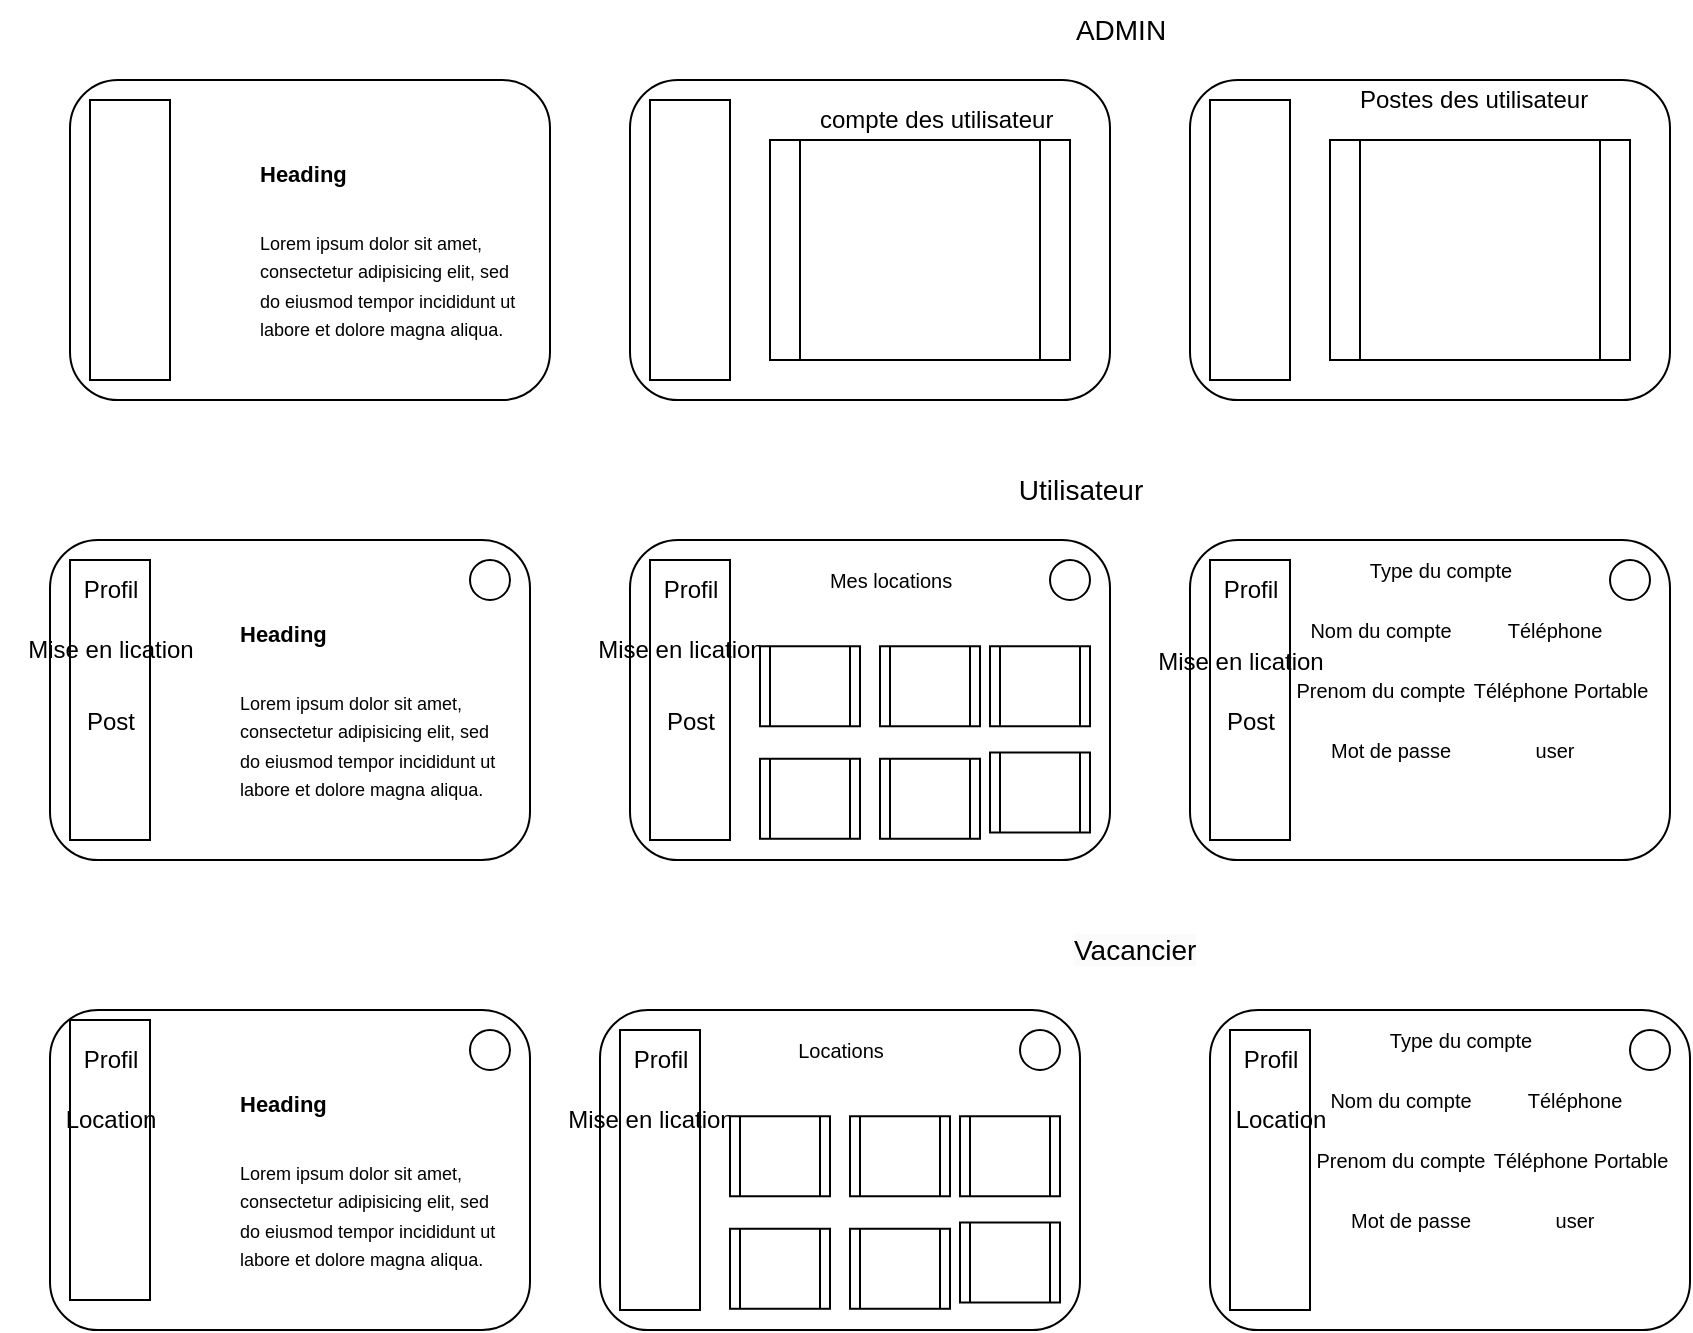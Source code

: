 <mxfile version="20.8.16" type="device"><diagram name="Page-1" id="xWRLw3RsQlxHdDztz-68"><mxGraphModel dx="1036" dy="750" grid="1" gridSize="10" guides="1" tooltips="1" connect="1" arrows="1" fold="1" page="1" pageScale="1" pageWidth="827" pageHeight="1169" math="0" shadow="0"><root><mxCell id="0"/><mxCell id="1" parent="0"/><mxCell id="mY7nZqozZcySCIN-nUUZ-54" value="" style="rounded=1;whiteSpace=wrap;html=1;" vertex="1" parent="1"><mxGeometry x="30" y="505" width="240" height="160" as="geometry"/></mxCell><mxCell id="mY7nZqozZcySCIN-nUUZ-113" value="" style="rounded=0;whiteSpace=wrap;html=1;fontSize=9;" vertex="1" parent="1"><mxGeometry x="40" y="510" width="40" height="140" as="geometry"/></mxCell><mxCell id="mY7nZqozZcySCIN-nUUZ-1" value="" style="rounded=1;whiteSpace=wrap;html=1;" vertex="1" parent="1"><mxGeometry x="40" y="40" width="240" height="160" as="geometry"/></mxCell><mxCell id="mY7nZqozZcySCIN-nUUZ-2" value="&lt;h1&gt;&lt;font style=&quot;font-size: 11px;&quot;&gt;Heading&lt;/font&gt;&lt;/h1&gt;&lt;p&gt;&lt;font style=&quot;font-size: 9px;&quot;&gt;Lorem ipsum dolor sit amet, consectetur adipisicing elit, sed do eiusmod tempor incididunt ut labore et dolore magna aliqua.&lt;/font&gt;&lt;/p&gt;" style="text;html=1;strokeColor=none;fillColor=none;spacing=5;spacingTop=-20;whiteSpace=wrap;overflow=hidden;rounded=0;" vertex="1" parent="1"><mxGeometry x="130" y="62.5" width="140" height="137.5" as="geometry"/></mxCell><mxCell id="mY7nZqozZcySCIN-nUUZ-3" value="" style="rounded=0;whiteSpace=wrap;html=1;fontSize=9;" vertex="1" parent="1"><mxGeometry x="50" y="50" width="40" height="140" as="geometry"/></mxCell><mxCell id="mY7nZqozZcySCIN-nUUZ-4" value="" style="rounded=1;whiteSpace=wrap;html=1;" vertex="1" parent="1"><mxGeometry x="320" y="40" width="240" height="160" as="geometry"/></mxCell><mxCell id="mY7nZqozZcySCIN-nUUZ-5" value="&lt;font style=&quot;font-size: 12px;&quot;&gt;compte des utilisateur&lt;/font&gt;&lt;br&gt;&lt;br&gt;" style="text;html=1;strokeColor=none;fillColor=none;spacing=5;spacingTop=-20;whiteSpace=wrap;overflow=hidden;rounded=0;" vertex="1" parent="1"><mxGeometry x="410" y="62.5" width="140" height="137.5" as="geometry"/></mxCell><mxCell id="mY7nZqozZcySCIN-nUUZ-6" value="" style="rounded=0;whiteSpace=wrap;html=1;fontSize=9;" vertex="1" parent="1"><mxGeometry x="330" y="50" width="40" height="140" as="geometry"/></mxCell><mxCell id="mY7nZqozZcySCIN-nUUZ-7" value="&lt;font style=&quot;font-size: 14px;&quot;&gt;ADMIN&lt;/font&gt;" style="text;html=1;align=center;verticalAlign=middle;resizable=0;points=[];autosize=1;strokeColor=none;fillColor=none;fontSize=9;" vertex="1" parent="1"><mxGeometry x="530" width="70" height="30" as="geometry"/></mxCell><mxCell id="mY7nZqozZcySCIN-nUUZ-8" value="" style="shape=process;whiteSpace=wrap;html=1;backgroundOutline=1;fontSize=12;" vertex="1" parent="1"><mxGeometry x="390" y="70" width="150" height="110" as="geometry"/></mxCell><mxCell id="mY7nZqozZcySCIN-nUUZ-9" value="" style="rounded=1;whiteSpace=wrap;html=1;" vertex="1" parent="1"><mxGeometry x="600" y="40" width="240" height="160" as="geometry"/></mxCell><mxCell id="mY7nZqozZcySCIN-nUUZ-10" value="&lt;font style=&quot;font-size: 12px;&quot;&gt;Postes des utilisateur&lt;/font&gt;&lt;br&gt;" style="text;html=1;strokeColor=none;fillColor=none;spacing=5;spacingTop=-20;whiteSpace=wrap;overflow=hidden;rounded=0;" vertex="1" parent="1"><mxGeometry x="680" y="52.5" width="140" height="17.5" as="geometry"/></mxCell><mxCell id="mY7nZqozZcySCIN-nUUZ-11" value="" style="rounded=0;whiteSpace=wrap;html=1;fontSize=9;" vertex="1" parent="1"><mxGeometry x="610" y="50" width="40" height="140" as="geometry"/></mxCell><mxCell id="mY7nZqozZcySCIN-nUUZ-12" value="" style="shape=process;whiteSpace=wrap;html=1;backgroundOutline=1;fontSize=12;" vertex="1" parent="1"><mxGeometry x="670" y="70" width="150" height="110" as="geometry"/></mxCell><mxCell id="mY7nZqozZcySCIN-nUUZ-13" value="" style="rounded=1;whiteSpace=wrap;html=1;" vertex="1" parent="1"><mxGeometry x="30" y="270" width="240" height="160" as="geometry"/></mxCell><mxCell id="mY7nZqozZcySCIN-nUUZ-14" value="&lt;h1&gt;&lt;font style=&quot;font-size: 11px;&quot;&gt;Heading&lt;/font&gt;&lt;/h1&gt;&lt;p&gt;&lt;font style=&quot;font-size: 9px;&quot;&gt;Lorem ipsum dolor sit amet, consectetur adipisicing elit, sed do eiusmod tempor incididunt ut labore et dolore magna aliqua.&lt;/font&gt;&lt;/p&gt;" style="text;html=1;strokeColor=none;fillColor=none;spacing=5;spacingTop=-20;whiteSpace=wrap;overflow=hidden;rounded=0;" vertex="1" parent="1"><mxGeometry x="120" y="292.5" width="140" height="137.5" as="geometry"/></mxCell><mxCell id="mY7nZqozZcySCIN-nUUZ-15" value="" style="rounded=0;whiteSpace=wrap;html=1;fontSize=9;" vertex="1" parent="1"><mxGeometry x="40" y="280" width="40" height="140" as="geometry"/></mxCell><mxCell id="mY7nZqozZcySCIN-nUUZ-16" value="&lt;font style=&quot;font-size: 14px;&quot;&gt;Utilisateur&lt;br&gt;&lt;/font&gt;" style="text;html=1;align=center;verticalAlign=middle;resizable=0;points=[];autosize=1;strokeColor=none;fillColor=none;fontSize=9;" vertex="1" parent="1"><mxGeometry x="500" y="230" width="90" height="30" as="geometry"/></mxCell><mxCell id="mY7nZqozZcySCIN-nUUZ-17" value="" style="ellipse;whiteSpace=wrap;html=1;aspect=fixed;fontSize=12;" vertex="1" parent="1"><mxGeometry x="240" y="280" width="20" height="20" as="geometry"/></mxCell><mxCell id="mY7nZqozZcySCIN-nUUZ-18" value="Profil" style="text;html=1;align=center;verticalAlign=middle;resizable=0;points=[];autosize=1;strokeColor=none;fillColor=none;fontSize=12;" vertex="1" parent="1"><mxGeometry x="35" y="280" width="50" height="30" as="geometry"/></mxCell><mxCell id="mY7nZqozZcySCIN-nUUZ-19" value="Mise en lication" style="text;html=1;align=center;verticalAlign=middle;resizable=0;points=[];autosize=1;strokeColor=none;fillColor=none;fontSize=12;" vertex="1" parent="1"><mxGeometry x="5" y="310" width="110" height="30" as="geometry"/></mxCell><mxCell id="mY7nZqozZcySCIN-nUUZ-20" value="Post" style="text;html=1;align=center;verticalAlign=middle;resizable=0;points=[];autosize=1;strokeColor=none;fillColor=none;fontSize=12;" vertex="1" parent="1"><mxGeometry x="35" y="346.25" width="50" height="30" as="geometry"/></mxCell><mxCell id="mY7nZqozZcySCIN-nUUZ-21" value="" style="rounded=1;whiteSpace=wrap;html=1;" vertex="1" parent="1"><mxGeometry x="320" y="270" width="240" height="160" as="geometry"/></mxCell><mxCell id="mY7nZqozZcySCIN-nUUZ-23" value="" style="rounded=0;whiteSpace=wrap;html=1;fontSize=9;" vertex="1" parent="1"><mxGeometry x="330" y="280" width="40" height="140" as="geometry"/></mxCell><mxCell id="mY7nZqozZcySCIN-nUUZ-24" value="" style="ellipse;whiteSpace=wrap;html=1;aspect=fixed;fontSize=12;" vertex="1" parent="1"><mxGeometry x="530" y="280" width="20" height="20" as="geometry"/></mxCell><mxCell id="mY7nZqozZcySCIN-nUUZ-25" value="Profil" style="text;html=1;align=center;verticalAlign=middle;resizable=0;points=[];autosize=1;strokeColor=none;fillColor=none;fontSize=12;" vertex="1" parent="1"><mxGeometry x="325" y="280" width="50" height="30" as="geometry"/></mxCell><mxCell id="mY7nZqozZcySCIN-nUUZ-26" value="Mise en lication" style="text;html=1;align=center;verticalAlign=middle;resizable=0;points=[];autosize=1;strokeColor=none;fillColor=none;fontSize=12;" vertex="1" parent="1"><mxGeometry x="290" y="310" width="110" height="30" as="geometry"/></mxCell><mxCell id="mY7nZqozZcySCIN-nUUZ-27" value="Post" style="text;html=1;align=center;verticalAlign=middle;resizable=0;points=[];autosize=1;strokeColor=none;fillColor=none;fontSize=12;" vertex="1" parent="1"><mxGeometry x="325" y="346.25" width="50" height="30" as="geometry"/></mxCell><mxCell id="mY7nZqozZcySCIN-nUUZ-28" value="" style="shape=process;whiteSpace=wrap;html=1;backgroundOutline=1;fontSize=12;" vertex="1" parent="1"><mxGeometry x="385" y="323.13" width="50" height="40" as="geometry"/></mxCell><mxCell id="mY7nZqozZcySCIN-nUUZ-29" value="" style="shape=process;whiteSpace=wrap;html=1;backgroundOutline=1;fontSize=12;" vertex="1" parent="1"><mxGeometry x="445" y="323.13" width="50" height="40" as="geometry"/></mxCell><mxCell id="mY7nZqozZcySCIN-nUUZ-30" value="" style="shape=process;whiteSpace=wrap;html=1;backgroundOutline=1;fontSize=12;" vertex="1" parent="1"><mxGeometry x="385" y="379.38" width="50" height="40" as="geometry"/></mxCell><mxCell id="mY7nZqozZcySCIN-nUUZ-31" value="" style="shape=process;whiteSpace=wrap;html=1;backgroundOutline=1;fontSize=12;" vertex="1" parent="1"><mxGeometry x="445" y="379.38" width="50" height="40" as="geometry"/></mxCell><mxCell id="mY7nZqozZcySCIN-nUUZ-32" value="" style="shape=process;whiteSpace=wrap;html=1;backgroundOutline=1;fontSize=12;" vertex="1" parent="1"><mxGeometry x="500" y="376.25" width="50" height="40" as="geometry"/></mxCell><mxCell id="mY7nZqozZcySCIN-nUUZ-33" value="" style="shape=process;whiteSpace=wrap;html=1;backgroundOutline=1;fontSize=12;" vertex="1" parent="1"><mxGeometry x="500" y="323.13" width="50" height="40" as="geometry"/></mxCell><mxCell id="mY7nZqozZcySCIN-nUUZ-34" value="" style="rounded=1;whiteSpace=wrap;html=1;" vertex="1" parent="1"><mxGeometry x="600" y="270" width="240" height="160" as="geometry"/></mxCell><mxCell id="mY7nZqozZcySCIN-nUUZ-35" value="" style="rounded=0;whiteSpace=wrap;html=1;fontSize=9;" vertex="1" parent="1"><mxGeometry x="610" y="280" width="40" height="140" as="geometry"/></mxCell><mxCell id="mY7nZqozZcySCIN-nUUZ-36" value="" style="ellipse;whiteSpace=wrap;html=1;aspect=fixed;fontSize=12;" vertex="1" parent="1"><mxGeometry x="810" y="280" width="20" height="20" as="geometry"/></mxCell><mxCell id="mY7nZqozZcySCIN-nUUZ-37" value="Profil" style="text;html=1;align=center;verticalAlign=middle;resizable=0;points=[];autosize=1;strokeColor=none;fillColor=none;fontSize=12;" vertex="1" parent="1"><mxGeometry x="605" y="280" width="50" height="30" as="geometry"/></mxCell><mxCell id="mY7nZqozZcySCIN-nUUZ-38" value="Post" style="text;html=1;align=center;verticalAlign=middle;resizable=0;points=[];autosize=1;strokeColor=none;fillColor=none;fontSize=12;" vertex="1" parent="1"><mxGeometry x="605" y="346.25" width="50" height="30" as="geometry"/></mxCell><mxCell id="mY7nZqozZcySCIN-nUUZ-45" value="Mise en lication" style="text;html=1;align=center;verticalAlign=middle;resizable=0;points=[];autosize=1;strokeColor=none;fillColor=none;fontSize=12;" vertex="1" parent="1"><mxGeometry x="570" y="316.25" width="110" height="30" as="geometry"/></mxCell><mxCell id="mY7nZqozZcySCIN-nUUZ-46" value="&lt;font style=&quot;font-size: 10px;&quot;&gt;Nom du compte&lt;/font&gt;" style="text;html=1;align=center;verticalAlign=middle;resizable=0;points=[];autosize=1;strokeColor=none;fillColor=none;fontSize=12;" vertex="1" parent="1"><mxGeometry x="650" y="300" width="90" height="30" as="geometry"/></mxCell><mxCell id="mY7nZqozZcySCIN-nUUZ-47" value="&lt;span style=&quot;font-size: 10px;&quot;&gt;Téléphone&lt;/span&gt;" style="text;html=1;align=center;verticalAlign=middle;resizable=0;points=[];autosize=1;strokeColor=none;fillColor=none;fontSize=12;" vertex="1" parent="1"><mxGeometry x="747" y="300" width="70" height="30" as="geometry"/></mxCell><mxCell id="mY7nZqozZcySCIN-nUUZ-48" value="&lt;font style=&quot;font-size: 10px;&quot;&gt;Prenom du compte&lt;/font&gt;" style="text;html=1;align=center;verticalAlign=middle;resizable=0;points=[];autosize=1;strokeColor=none;fillColor=none;fontSize=12;" vertex="1" parent="1"><mxGeometry x="640" y="330" width="110" height="30" as="geometry"/></mxCell><mxCell id="mY7nZqozZcySCIN-nUUZ-49" value="&lt;font style=&quot;font-size: 10px;&quot;&gt;Téléphone Portable&lt;/font&gt;" style="text;html=1;align=center;verticalAlign=middle;resizable=0;points=[];autosize=1;strokeColor=none;fillColor=none;fontSize=12;" vertex="1" parent="1"><mxGeometry x="730" y="330" width="110" height="30" as="geometry"/></mxCell><mxCell id="mY7nZqozZcySCIN-nUUZ-50" value="&lt;font style=&quot;font-size: 10px;&quot;&gt;Mot de passe&lt;/font&gt;" style="text;html=1;align=center;verticalAlign=middle;resizable=0;points=[];autosize=1;strokeColor=none;fillColor=none;fontSize=12;" vertex="1" parent="1"><mxGeometry x="660" y="360" width="80" height="30" as="geometry"/></mxCell><mxCell id="mY7nZqozZcySCIN-nUUZ-51" value="&lt;span style=&quot;font-size: 10px;&quot;&gt;Type du compte&lt;br&gt;&lt;/span&gt;" style="text;html=1;align=center;verticalAlign=middle;resizable=0;points=[];autosize=1;strokeColor=none;fillColor=none;fontSize=12;" vertex="1" parent="1"><mxGeometry x="680" y="270" width="90" height="30" as="geometry"/></mxCell><mxCell id="mY7nZqozZcySCIN-nUUZ-52" value="&lt;span style=&quot;font-size: 10px;&quot;&gt;user&lt;br&gt;&lt;/span&gt;" style="text;html=1;align=center;verticalAlign=middle;resizable=0;points=[];autosize=1;strokeColor=none;fillColor=none;fontSize=12;" vertex="1" parent="1"><mxGeometry x="762" y="360" width="40" height="30" as="geometry"/></mxCell><mxCell id="mY7nZqozZcySCIN-nUUZ-53" value="&lt;span style=&quot;color: rgb(0, 0, 0); font-family: Helvetica; font-size: 14px; font-style: normal; font-variant-ligatures: normal; font-variant-caps: normal; font-weight: 400; letter-spacing: normal; orphans: 2; text-align: center; text-indent: 0px; text-transform: none; widows: 2; word-spacing: 0px; -webkit-text-stroke-width: 0px; background-color: rgb(251, 251, 251); text-decoration-thickness: initial; text-decoration-style: initial; text-decoration-color: initial; float: none; display: inline !important;&quot;&gt;Vacancier&lt;/span&gt;" style="text;whiteSpace=wrap;html=1;fontSize=10;" vertex="1" parent="1"><mxGeometry x="540" y="460" width="100" height="40" as="geometry"/></mxCell><mxCell id="mY7nZqozZcySCIN-nUUZ-55" value="&lt;h1&gt;&lt;font style=&quot;font-size: 11px;&quot;&gt;Heading&lt;/font&gt;&lt;/h1&gt;&lt;p&gt;&lt;font style=&quot;font-size: 9px;&quot;&gt;Lorem ipsum dolor sit amet, consectetur adipisicing elit, sed do eiusmod tempor incididunt ut labore et dolore magna aliqua.&lt;/font&gt;&lt;/p&gt;" style="text;html=1;strokeColor=none;fillColor=none;spacing=5;spacingTop=-20;whiteSpace=wrap;overflow=hidden;rounded=0;" vertex="1" parent="1"><mxGeometry x="120" y="527.5" width="140" height="137.5" as="geometry"/></mxCell><mxCell id="mY7nZqozZcySCIN-nUUZ-57" value="" style="ellipse;whiteSpace=wrap;html=1;aspect=fixed;fontSize=12;" vertex="1" parent="1"><mxGeometry x="240" y="515" width="20" height="20" as="geometry"/></mxCell><mxCell id="mY7nZqozZcySCIN-nUUZ-58" value="Profil" style="text;html=1;align=center;verticalAlign=middle;resizable=0;points=[];autosize=1;strokeColor=none;fillColor=none;fontSize=12;" vertex="1" parent="1"><mxGeometry x="35" y="515" width="50" height="30" as="geometry"/></mxCell><mxCell id="mY7nZqozZcySCIN-nUUZ-59" value="Location" style="text;html=1;align=center;verticalAlign=middle;resizable=0;points=[];autosize=1;strokeColor=none;fillColor=none;fontSize=12;" vertex="1" parent="1"><mxGeometry x="25" y="545" width="70" height="30" as="geometry"/></mxCell><mxCell id="mY7nZqozZcySCIN-nUUZ-61" value="" style="rounded=1;whiteSpace=wrap;html=1;" vertex="1" parent="1"><mxGeometry x="305" y="505" width="240" height="160" as="geometry"/></mxCell><mxCell id="mY7nZqozZcySCIN-nUUZ-62" value="" style="rounded=0;whiteSpace=wrap;html=1;fontSize=9;" vertex="1" parent="1"><mxGeometry x="315" y="515" width="40" height="140" as="geometry"/></mxCell><mxCell id="mY7nZqozZcySCIN-nUUZ-63" value="" style="ellipse;whiteSpace=wrap;html=1;aspect=fixed;fontSize=12;" vertex="1" parent="1"><mxGeometry x="515" y="515" width="20" height="20" as="geometry"/></mxCell><mxCell id="mY7nZqozZcySCIN-nUUZ-64" value="Profil" style="text;html=1;align=center;verticalAlign=middle;resizable=0;points=[];autosize=1;strokeColor=none;fillColor=none;fontSize=12;" vertex="1" parent="1"><mxGeometry x="310" y="515" width="50" height="30" as="geometry"/></mxCell><mxCell id="mY7nZqozZcySCIN-nUUZ-65" value="Mise en lication" style="text;html=1;align=center;verticalAlign=middle;resizable=0;points=[];autosize=1;strokeColor=none;fillColor=none;fontSize=12;" vertex="1" parent="1"><mxGeometry x="275" y="545" width="110" height="30" as="geometry"/></mxCell><mxCell id="mY7nZqozZcySCIN-nUUZ-67" value="" style="shape=process;whiteSpace=wrap;html=1;backgroundOutline=1;fontSize=12;" vertex="1" parent="1"><mxGeometry x="370" y="558.13" width="50" height="40" as="geometry"/></mxCell><mxCell id="mY7nZqozZcySCIN-nUUZ-68" value="" style="shape=process;whiteSpace=wrap;html=1;backgroundOutline=1;fontSize=12;" vertex="1" parent="1"><mxGeometry x="430" y="558.13" width="50" height="40" as="geometry"/></mxCell><mxCell id="mY7nZqozZcySCIN-nUUZ-69" value="" style="shape=process;whiteSpace=wrap;html=1;backgroundOutline=1;fontSize=12;" vertex="1" parent="1"><mxGeometry x="370" y="614.38" width="50" height="40" as="geometry"/></mxCell><mxCell id="mY7nZqozZcySCIN-nUUZ-70" value="" style="shape=process;whiteSpace=wrap;html=1;backgroundOutline=1;fontSize=12;" vertex="1" parent="1"><mxGeometry x="430" y="614.38" width="50" height="40" as="geometry"/></mxCell><mxCell id="mY7nZqozZcySCIN-nUUZ-71" value="" style="shape=process;whiteSpace=wrap;html=1;backgroundOutline=1;fontSize=12;" vertex="1" parent="1"><mxGeometry x="485" y="611.25" width="50" height="40" as="geometry"/></mxCell><mxCell id="mY7nZqozZcySCIN-nUUZ-72" value="" style="shape=process;whiteSpace=wrap;html=1;backgroundOutline=1;fontSize=12;" vertex="1" parent="1"><mxGeometry x="485" y="558.13" width="50" height="40" as="geometry"/></mxCell><mxCell id="mY7nZqozZcySCIN-nUUZ-73" value="Locations" style="text;html=1;align=center;verticalAlign=middle;resizable=0;points=[];autosize=1;strokeColor=none;fillColor=none;fontSize=10;" vertex="1" parent="1"><mxGeometry x="390" y="510" width="70" height="30" as="geometry"/></mxCell><mxCell id="mY7nZqozZcySCIN-nUUZ-74" value="Mes locations" style="text;html=1;align=center;verticalAlign=middle;resizable=0;points=[];autosize=1;strokeColor=none;fillColor=none;fontSize=10;" vertex="1" parent="1"><mxGeometry x="410" y="275" width="80" height="30" as="geometry"/></mxCell><mxCell id="mY7nZqozZcySCIN-nUUZ-100" value="" style="rounded=1;whiteSpace=wrap;html=1;" vertex="1" parent="1"><mxGeometry x="610" y="505" width="240" height="160" as="geometry"/></mxCell><mxCell id="mY7nZqozZcySCIN-nUUZ-101" value="" style="rounded=0;whiteSpace=wrap;html=1;fontSize=9;" vertex="1" parent="1"><mxGeometry x="620" y="515" width="40" height="140" as="geometry"/></mxCell><mxCell id="mY7nZqozZcySCIN-nUUZ-102" value="" style="ellipse;whiteSpace=wrap;html=1;aspect=fixed;fontSize=12;" vertex="1" parent="1"><mxGeometry x="820" y="515" width="20" height="20" as="geometry"/></mxCell><mxCell id="mY7nZqozZcySCIN-nUUZ-103" value="Profil" style="text;html=1;align=center;verticalAlign=middle;resizable=0;points=[];autosize=1;strokeColor=none;fillColor=none;fontSize=12;" vertex="1" parent="1"><mxGeometry x="615" y="515" width="50" height="30" as="geometry"/></mxCell><mxCell id="mY7nZqozZcySCIN-nUUZ-105" value="&lt;font style=&quot;font-size: 10px;&quot;&gt;Nom du compte&lt;/font&gt;" style="text;html=1;align=center;verticalAlign=middle;resizable=0;points=[];autosize=1;strokeColor=none;fillColor=none;fontSize=12;" vertex="1" parent="1"><mxGeometry x="660" y="535" width="90" height="30" as="geometry"/></mxCell><mxCell id="mY7nZqozZcySCIN-nUUZ-106" value="&lt;span style=&quot;font-size: 10px;&quot;&gt;Téléphone&lt;/span&gt;" style="text;html=1;align=center;verticalAlign=middle;resizable=0;points=[];autosize=1;strokeColor=none;fillColor=none;fontSize=12;" vertex="1" parent="1"><mxGeometry x="757" y="535" width="70" height="30" as="geometry"/></mxCell><mxCell id="mY7nZqozZcySCIN-nUUZ-107" value="&lt;font style=&quot;font-size: 10px;&quot;&gt;Prenom du compte&lt;/font&gt;" style="text;html=1;align=center;verticalAlign=middle;resizable=0;points=[];autosize=1;strokeColor=none;fillColor=none;fontSize=12;" vertex="1" parent="1"><mxGeometry x="650" y="565" width="110" height="30" as="geometry"/></mxCell><mxCell id="mY7nZqozZcySCIN-nUUZ-108" value="&lt;font style=&quot;font-size: 10px;&quot;&gt;Téléphone Portable&lt;/font&gt;" style="text;html=1;align=center;verticalAlign=middle;resizable=0;points=[];autosize=1;strokeColor=none;fillColor=none;fontSize=12;" vertex="1" parent="1"><mxGeometry x="740" y="565" width="110" height="30" as="geometry"/></mxCell><mxCell id="mY7nZqozZcySCIN-nUUZ-109" value="&lt;font style=&quot;font-size: 10px;&quot;&gt;Mot de passe&lt;/font&gt;" style="text;html=1;align=center;verticalAlign=middle;resizable=0;points=[];autosize=1;strokeColor=none;fillColor=none;fontSize=12;" vertex="1" parent="1"><mxGeometry x="670" y="595" width="80" height="30" as="geometry"/></mxCell><mxCell id="mY7nZqozZcySCIN-nUUZ-110" value="&lt;span style=&quot;font-size: 10px;&quot;&gt;Type du compte&lt;br&gt;&lt;/span&gt;" style="text;html=1;align=center;verticalAlign=middle;resizable=0;points=[];autosize=1;strokeColor=none;fillColor=none;fontSize=12;" vertex="1" parent="1"><mxGeometry x="690" y="505" width="90" height="30" as="geometry"/></mxCell><mxCell id="mY7nZqozZcySCIN-nUUZ-111" value="&lt;span style=&quot;font-size: 10px;&quot;&gt;user&lt;br&gt;&lt;/span&gt;" style="text;html=1;align=center;verticalAlign=middle;resizable=0;points=[];autosize=1;strokeColor=none;fillColor=none;fontSize=12;" vertex="1" parent="1"><mxGeometry x="772" y="595" width="40" height="30" as="geometry"/></mxCell><mxCell id="mY7nZqozZcySCIN-nUUZ-112" value="Location" style="text;html=1;align=center;verticalAlign=middle;resizable=0;points=[];autosize=1;strokeColor=none;fillColor=none;fontSize=12;" vertex="1" parent="1"><mxGeometry x="610" y="545" width="70" height="30" as="geometry"/></mxCell></root></mxGraphModel></diagram></mxfile>